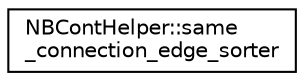 digraph "Graphical Class Hierarchy"
{
  edge [fontname="Helvetica",fontsize="10",labelfontname="Helvetica",labelfontsize="10"];
  node [fontname="Helvetica",fontsize="10",shape=record];
  rankdir="LR";
  Node0 [label="NBContHelper::same\l_connection_edge_sorter",height=0.2,width=0.4,color="black", fillcolor="white", style="filled",URL="$da/df8/class_n_b_cont_helper_1_1same__connection__edge__sorter.html"];
}
